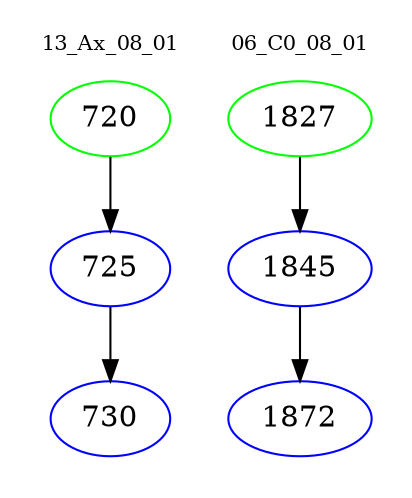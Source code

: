 digraph{
subgraph cluster_0 {
color = white
label = "13_Ax_08_01";
fontsize=10;
T0_720 [label="720", color="green"]
T0_720 -> T0_725 [color="black"]
T0_725 [label="725", color="blue"]
T0_725 -> T0_730 [color="black"]
T0_730 [label="730", color="blue"]
}
subgraph cluster_1 {
color = white
label = "06_C0_08_01";
fontsize=10;
T1_1827 [label="1827", color="green"]
T1_1827 -> T1_1845 [color="black"]
T1_1845 [label="1845", color="blue"]
T1_1845 -> T1_1872 [color="black"]
T1_1872 [label="1872", color="blue"]
}
}
